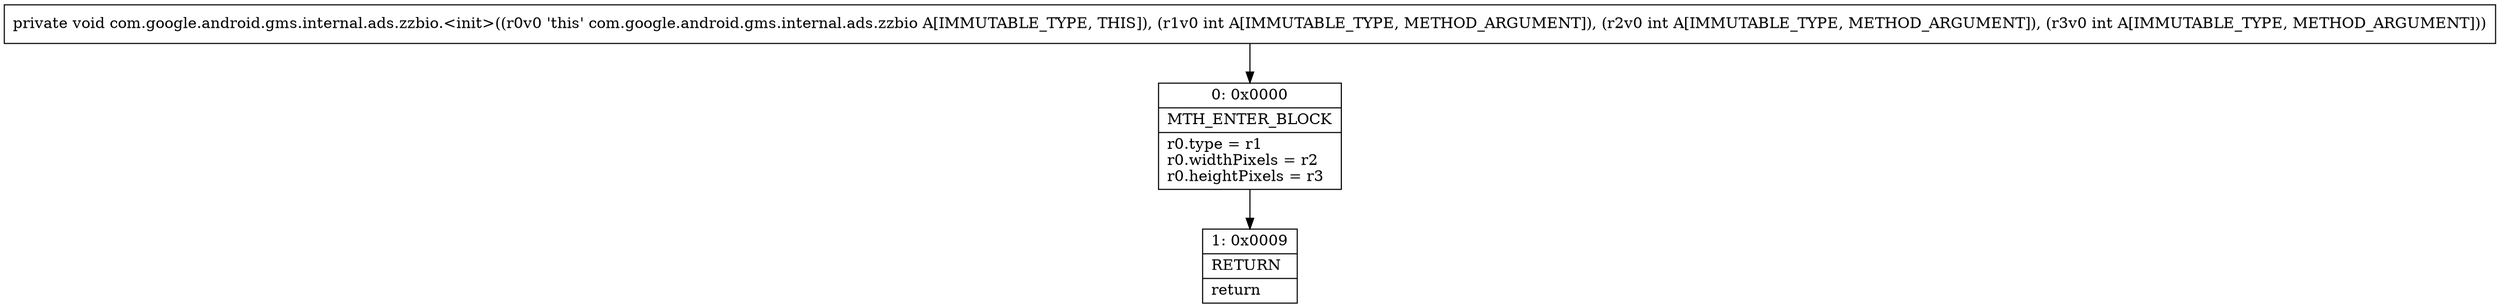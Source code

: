digraph "CFG forcom.google.android.gms.internal.ads.zzbio.\<init\>(III)V" {
Node_0 [shape=record,label="{0\:\ 0x0000|MTH_ENTER_BLOCK\l|r0.type = r1\lr0.widthPixels = r2\lr0.heightPixels = r3\l}"];
Node_1 [shape=record,label="{1\:\ 0x0009|RETURN\l|return\l}"];
MethodNode[shape=record,label="{private void com.google.android.gms.internal.ads.zzbio.\<init\>((r0v0 'this' com.google.android.gms.internal.ads.zzbio A[IMMUTABLE_TYPE, THIS]), (r1v0 int A[IMMUTABLE_TYPE, METHOD_ARGUMENT]), (r2v0 int A[IMMUTABLE_TYPE, METHOD_ARGUMENT]), (r3v0 int A[IMMUTABLE_TYPE, METHOD_ARGUMENT])) }"];
MethodNode -> Node_0;
Node_0 -> Node_1;
}

